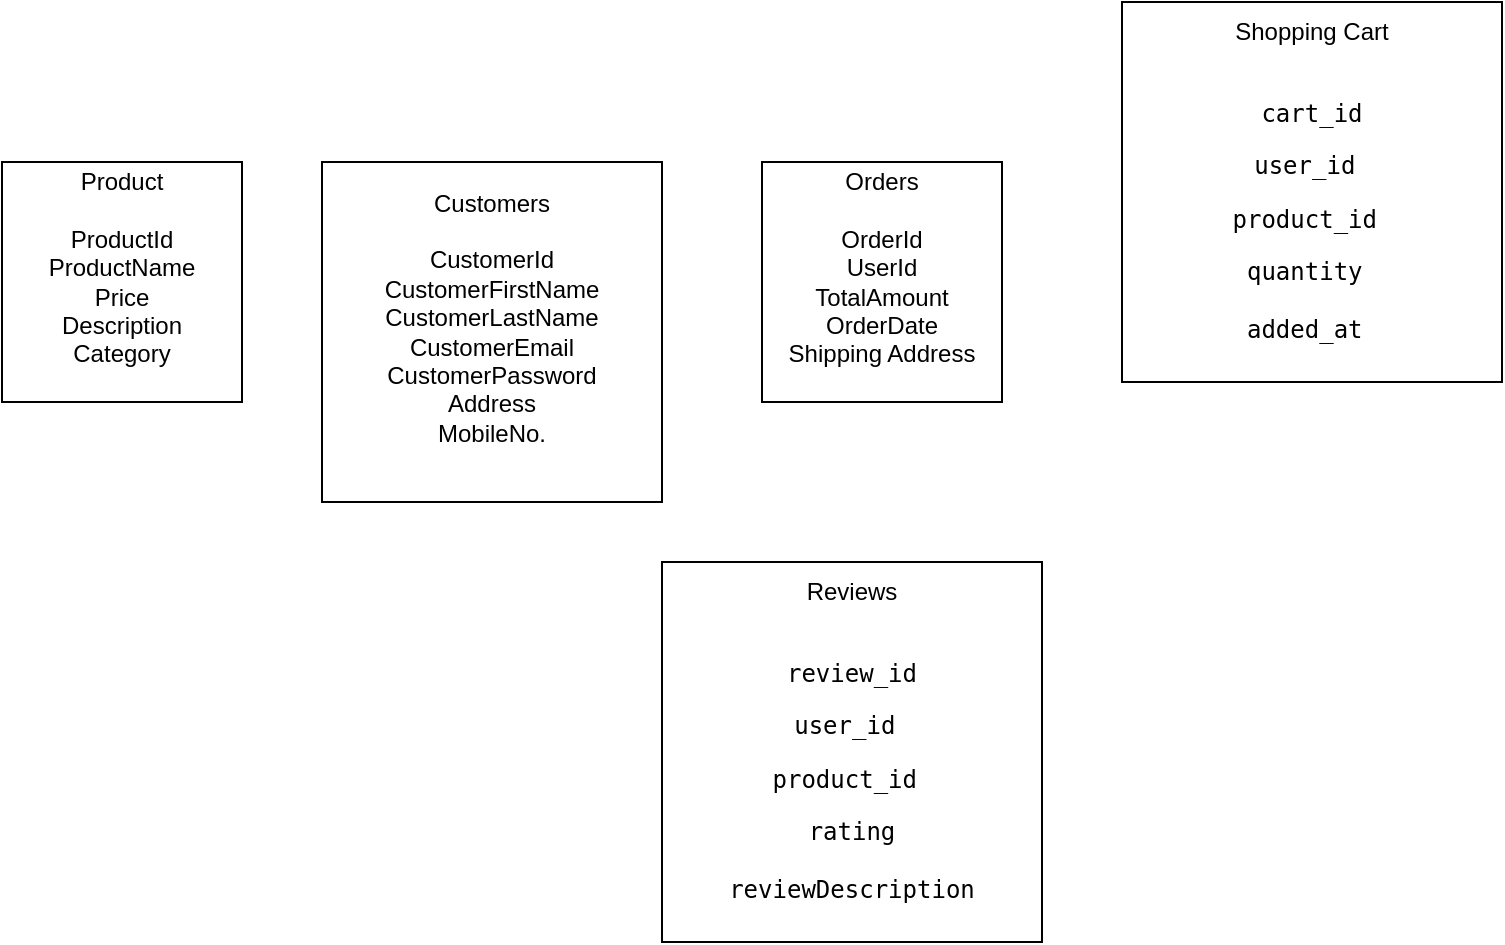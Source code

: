 <mxfile version="22.1.21" type="github">
  <diagram name="Page-1" id="zKfPyNCb0aLC_gcdpkvg">
    <mxGraphModel dx="1035" dy="544" grid="1" gridSize="10" guides="1" tooltips="1" connect="1" arrows="1" fold="1" page="1" pageScale="1" pageWidth="850" pageHeight="1100" math="0" shadow="0">
      <root>
        <mxCell id="0" />
        <mxCell id="1" parent="0" />
        <mxCell id="EKrWC7lnBSMT2pJvnHIc-1" value="&lt;div&gt;Product&lt;/div&gt;&lt;div&gt;&lt;br&gt;&lt;/div&gt;&lt;div&gt;ProductId&lt;/div&gt;&lt;div&gt;ProductName&lt;/div&gt;&lt;div&gt;Price&lt;/div&gt;&lt;div&gt;Description&lt;/div&gt;&lt;div&gt;Category&lt;br&gt;&lt;/div&gt;&lt;div&gt;&lt;br&gt;&lt;/div&gt;" style="whiteSpace=wrap;html=1;aspect=fixed;strokeColor=#000000;" vertex="1" parent="1">
          <mxGeometry x="60" y="180" width="120" height="120" as="geometry" />
        </mxCell>
        <mxCell id="EKrWC7lnBSMT2pJvnHIc-2" value="&lt;div&gt;Customers&lt;br&gt;&lt;/div&gt;&lt;div&gt;&lt;br&gt;&lt;/div&gt;&lt;div&gt;CustomerId&lt;/div&gt;&lt;div&gt;CustomerFirstName&lt;/div&gt;&lt;div&gt;CustomerLastName&lt;br&gt;&lt;/div&gt;&lt;div&gt;CustomerEmail&lt;/div&gt;&lt;div&gt;CustomerPassword&lt;/div&gt;&lt;div&gt;Address&lt;/div&gt;&lt;div&gt;MobileNo.&lt;br&gt;&lt;/div&gt;&lt;div&gt;&lt;br&gt;&lt;/div&gt;" style="whiteSpace=wrap;html=1;aspect=fixed;strokeColor=#000000;" vertex="1" parent="1">
          <mxGeometry x="220" y="180" width="170" height="170" as="geometry" />
        </mxCell>
        <mxCell id="EKrWC7lnBSMT2pJvnHIc-3" value="&lt;div&gt;Orders&lt;/div&gt;&lt;div&gt;&lt;br&gt;&lt;/div&gt;&lt;div&gt;OrderId&lt;/div&gt;&lt;div&gt;UserId&lt;/div&gt;&lt;div&gt;TotalAmount&lt;br&gt;&lt;/div&gt;&lt;div&gt;OrderDate&lt;/div&gt;&lt;div&gt;Shipping Address&lt;br&gt;&lt;/div&gt;&lt;div&gt;&lt;br&gt;&lt;/div&gt;" style="whiteSpace=wrap;html=1;aspect=fixed;strokeColor=#000000;" vertex="1" parent="1">
          <mxGeometry x="440" y="180" width="120" height="120" as="geometry" />
        </mxCell>
        <mxCell id="EKrWC7lnBSMT2pJvnHIc-4" value="&lt;div&gt;Shopping Cart&lt;br&gt;&lt;/div&gt;&lt;div&gt;&lt;br&gt;&lt;/div&gt;&lt;div&gt;&lt;pre&gt;&lt;code class=&quot;!whitespace-pre hljs language-plaintext&quot;&gt;cart_id&lt;/code&gt;&lt;/pre&gt;&lt;/div&gt;&lt;div&gt;&lt;pre&gt;&lt;code class=&quot;!whitespace-pre hljs language-plaintext&quot;&gt;user_id &lt;/code&gt;&lt;/pre&gt;&lt;/div&gt;&lt;div&gt;&lt;pre&gt;&lt;code class=&quot;!whitespace-pre hljs language-plaintext&quot;&gt;product_id &lt;/code&gt;&lt;/pre&gt;&lt;/div&gt;&lt;div&gt;&lt;pre&gt;&lt;code class=&quot;!whitespace-pre hljs language-plaintext&quot;&gt;quantity &lt;br&gt;&lt;br&gt;&lt;/code&gt;&lt;code class=&quot;!whitespace-pre hljs language-plaintext&quot;&gt;added_at &lt;/code&gt;&lt;/pre&gt;&lt;/div&gt;" style="whiteSpace=wrap;html=1;aspect=fixed;strokeColor=#000000;" vertex="1" parent="1">
          <mxGeometry x="620" y="100" width="190" height="190" as="geometry" />
        </mxCell>
        <mxCell id="EKrWC7lnBSMT2pJvnHIc-5" value="&lt;div&gt;Reviews&lt;br&gt;&lt;/div&gt;&lt;div&gt;&lt;br&gt;&lt;/div&gt;&lt;div&gt;&lt;pre&gt;&lt;code class=&quot;!whitespace-pre hljs language-plaintext&quot;&gt;review_id&lt;/code&gt;&lt;/pre&gt;&lt;/div&gt;&lt;div&gt;&lt;pre&gt;&lt;code class=&quot;!whitespace-pre hljs language-plaintext&quot;&gt;user_id &lt;/code&gt;&lt;/pre&gt;&lt;/div&gt;&lt;div&gt;&lt;pre&gt;&lt;code class=&quot;!whitespace-pre hljs language-plaintext&quot;&gt;product_id &lt;/code&gt;&lt;/pre&gt;&lt;/div&gt;&lt;div&gt;&lt;pre&gt;&lt;code class=&quot;!whitespace-pre hljs language-plaintext&quot;&gt;rating&lt;br&gt;&lt;br&gt;reviewDescription&lt;br&gt;&lt;/code&gt;&lt;code class=&quot;!whitespace-pre hljs language-plaintext&quot;&gt;&lt;/code&gt;&lt;/pre&gt;&lt;/div&gt;" style="whiteSpace=wrap;html=1;aspect=fixed;strokeColor=#000000;" vertex="1" parent="1">
          <mxGeometry x="390" y="380" width="190" height="190" as="geometry" />
        </mxCell>
      </root>
    </mxGraphModel>
  </diagram>
</mxfile>
